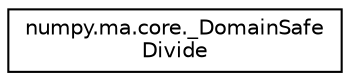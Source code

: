 digraph "Graphical Class Hierarchy"
{
 // LATEX_PDF_SIZE
  edge [fontname="Helvetica",fontsize="10",labelfontname="Helvetica",labelfontsize="10"];
  node [fontname="Helvetica",fontsize="10",shape=record];
  rankdir="LR";
  Node0 [label="numpy.ma.core._DomainSafe\lDivide",height=0.2,width=0.4,color="black", fillcolor="white", style="filled",URL="$classnumpy_1_1ma_1_1core_1_1__DomainSafeDivide.html",tooltip=" "];
}
